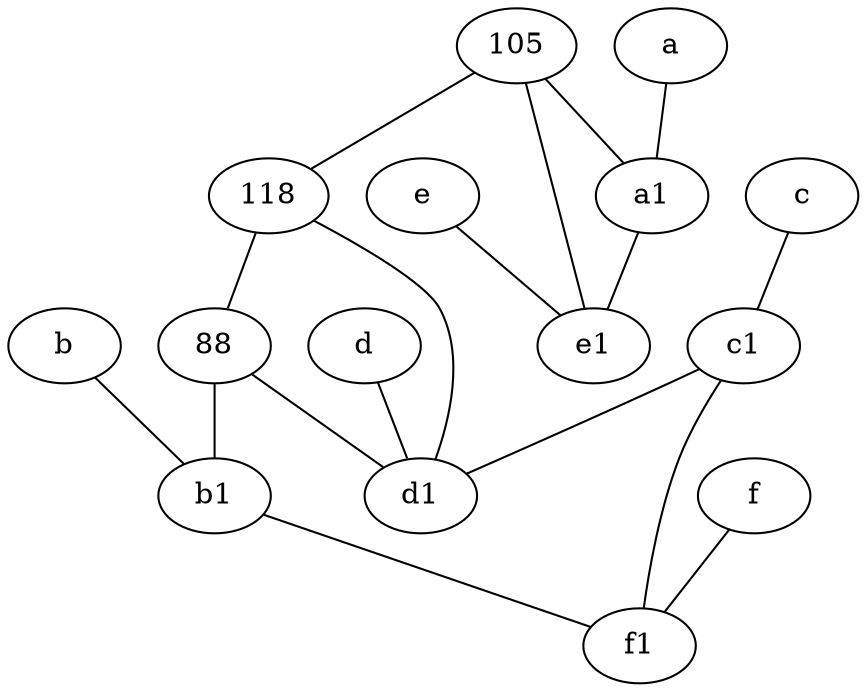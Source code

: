 graph {
	node [labelfontsize=50]
	88 [labelfontsize=50]
	e [labelfontsize=50 pos="7,9!"]
	d [labelfontsize=50 pos="2,5!"]
	a [labelfontsize=50 pos="8,2!"]
	118 [labelfontsize=50]
	a1 [labelfontsize=50 pos="8,3!"]
	105 [labelfontsize=50]
	e1 [labelfontsize=50 pos="7,7!"]
	f1 [labelfontsize=50 pos="3,8!"]
	b [labelfontsize=50 pos="10,4!"]
	b1 [labelfontsize=50 pos="9,4!"]
	c [labelfontsize=50 pos="4.5,2!"]
	d1 [labelfontsize=50 pos="3,5!"]
	f [labelfontsize=50 pos="3,9!"]
	c1 [labelfontsize=50 pos="4.5,3!"]
	88 -- d1
	c -- c1
	e -- e1
	c1 -- f1
	88 -- b1
	f -- f1
	b -- b1
	b1 -- f1
	118 -- 88
	d -- d1
	105 -- 118
	a1 -- e1
	105 -- e1
	118 -- d1
	105 -- a1
	a -- a1
	c1 -- d1
}

